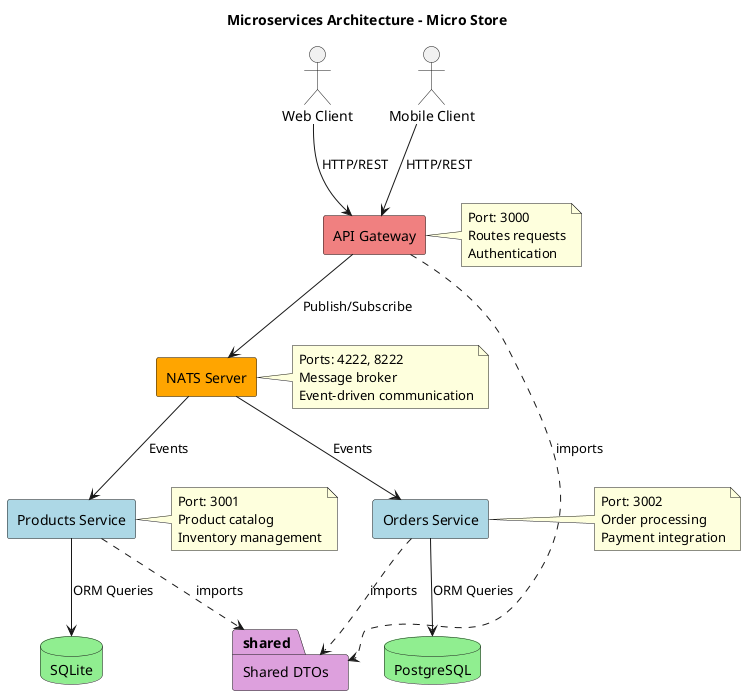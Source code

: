@startuml architecture
title Microservices Architecture - Micro Store

' External actors
actor "Web Client" as web
actor "Mobile Client" as mobile

' Main components
rectangle "API Gateway" as gateway #LightCoral
rectangle "NATS Server" as nats #Orange
rectangle "Products Service" as products #LightBlue
rectangle "Orders Service" as orders #LightBlue
database "SQLite" as sqlite #LightGreen
database "PostgreSQL" as postgres #LightGreen

' Shared library
package "Shared DTOs" as shared #Plum

' Connections
web --> gateway : HTTP/REST
mobile --> gateway : HTTP/REST

gateway --> nats : Publish/Subscribe
nats --> products : Events
nats --> orders : Events

products --> sqlite : ORM Queries
orders --> postgres : ORM Queries

gateway ..> shared : imports
products ..> shared : imports
orders ..> shared : imports

' Notes
note right of gateway
  Port: 3000
  Routes requests
  Authentication
end note

note right of nats
  Ports: 4222, 8222
  Message broker
  Event-driven communication
end note

note right of products
  Port: 3001
  Product catalog
  Inventory management
end note

note right of orders
  Port: 3002
  Order processing
  Payment integration
end note

@enduml
